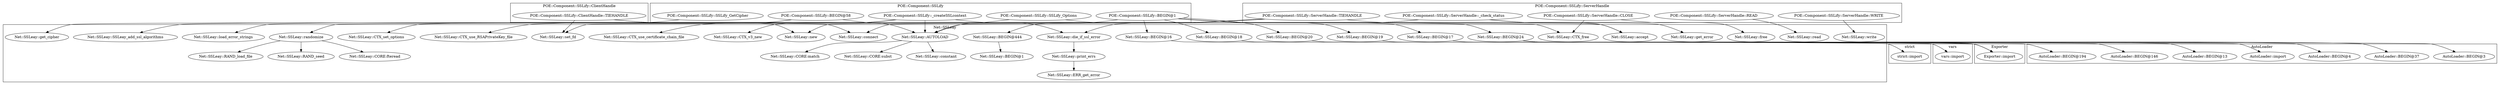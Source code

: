 digraph {
graph [overlap=false]
subgraph cluster_POE_Component_SSLify_ClientHandle {
	label="POE::Component::SSLify::ClientHandle";
	"POE::Component::SSLify::ClientHandle::TIEHANDLE";
}
subgraph cluster_Net_SSLeay {
	label="Net::SSLeay";
	"Net::SSLeay::CORE:match";
	"Net::SSLeay::new";
	"Net::SSLeay::BEGIN@1";
	"Net::SSLeay::BEGIN@16";
	"Net::SSLeay::CTX_free";
	"Net::SSLeay::BEGIN@18";
	"Net::SSLeay::RAND_seed";
	"Net::SSLeay::CORE:subst";
	"Net::SSLeay::AUTOLOAD";
	"Net::SSLeay::CTX_use_RSAPrivateKey_file";
	"Net::SSLeay::CTX_set_options";
	"Net::SSLeay::CTX_v3_new";
	"Net::SSLeay::set_fd";
	"Net::SSLeay::CORE:fteread";
	"Net::SSLeay::get_error";
	"Net::SSLeay::ERR_get_error";
	"Net::SSLeay::load_error_strings";
	"Net::SSLeay::die_if_ssl_error";
	"Net::SSLeay::constant";
	"Net::SSLeay::connect";
	"Net::SSLeay::BEGIN@444";
	"Net::SSLeay::CTX_use_certificate_chain_file";
	"Net::SSLeay::write";
	"Net::SSLeay::BEGIN@17";
	"Net::SSLeay::read";
	"Net::SSLeay::BEGIN@19";
	"Net::SSLeay::BEGIN@20";
	"Net::SSLeay::RAND_load_file";
	"Net::SSLeay::BEGIN@24";
	"Net::SSLeay::SSLeay_add_ssl_algorithms";
	"Net::SSLeay::accept";
	"Net::SSLeay::print_errs";
	"Net::SSLeay::randomize";
	"Net::SSLeay::get_cipher";
	"Net::SSLeay::free";
}
subgraph cluster_strict {
	label="strict";
	"strict::import";
}
subgraph cluster_POE_Component_SSLify {
	label="POE::Component::SSLify";
	"POE::Component::SSLify::BEGIN@58";
	"POE::Component::SSLify::SSLify_GetCipher";
	"POE::Component::SSLify::SSLify_Options";
	"POE::Component::SSLify::BEGIN@1";
	"POE::Component::SSLify::_createSSLcontext";
}
subgraph cluster_Exporter {
	label="Exporter";
	"Exporter::import";
}
subgraph cluster_AutoLoader {
	label="AutoLoader";
	"AutoLoader::BEGIN@146";
	"AutoLoader::BEGIN@194";
	"AutoLoader::BEGIN@3";
	"AutoLoader::BEGIN@37";
	"AutoLoader::BEGIN@4";
	"AutoLoader::import";
	"AutoLoader::BEGIN@13";
}
subgraph cluster_POE_Component_SSLify_ServerHandle {
	label="POE::Component::SSLify::ServerHandle";
	"POE::Component::SSLify::ServerHandle::TIEHANDLE";
	"POE::Component::SSLify::ServerHandle::CLOSE";
	"POE::Component::SSLify::ServerHandle::WRITE";
	"POE::Component::SSLify::ServerHandle::READ";
	"POE::Component::SSLify::ServerHandle::_check_status";
}
subgraph cluster_vars {
	label="vars";
	"vars::import";
}
"Net::SSLeay::BEGIN@16" -> "strict::import";
"POE::Component::SSLify::ServerHandle::READ" -> "Net::SSLeay::read";
"POE::Component::SSLify::BEGIN@1" -> "Net::SSLeay::BEGIN@17";
"POE::Component::SSLify::ServerHandle::WRITE" -> "Net::SSLeay::write";
"POE::Component::SSLify::_createSSLcontext" -> "Net::SSLeay::CTX_use_certificate_chain_file";
"POE::Component::SSLify::BEGIN@58" -> "Net::SSLeay::randomize";
"Net::SSLeay::BEGIN@24" -> "AutoLoader::BEGIN@146";
"POE::Component::SSLify::BEGIN@58" -> "Net::SSLeay::SSLeay_add_ssl_algorithms";
"Net::SSLeay::BEGIN@24" -> "AutoLoader::BEGIN@194";
"POE::Component::SSLify::BEGIN@1" -> "Net::SSLeay::BEGIN@16";
"Net::SSLeay::BEGIN@444" -> "Net::SSLeay::BEGIN@1";
"Net::SSLeay::BEGIN@24" -> "AutoLoader::BEGIN@4";
"POE::Component::SSLify::BEGIN@58" -> "Net::SSLeay::load_error_strings";
"Net::SSLeay::randomize" -> "Net::SSLeay::CORE:fteread";
"Net::SSLeay::BEGIN@24" -> "AutoLoader::BEGIN@13";
"Net::SSLeay::randomize" -> "Net::SSLeay::RAND_load_file";
"POE::Component::SSLify::BEGIN@1" -> "Net::SSLeay::BEGIN@20";
"POE::Component::SSLify::SSLify_GetCipher" -> "Net::SSLeay::get_cipher";
"Net::SSLeay::die_if_ssl_error" -> "Net::SSLeay::print_errs";
"POE::Component::SSLify::_createSSLcontext" -> "Net::SSLeay::AUTOLOAD";
"POE::Component::SSLify::SSLify_Options" -> "Net::SSLeay::AUTOLOAD";
"POE::Component::SSLify::ServerHandle::_check_status" -> "Net::SSLeay::AUTOLOAD";
"POE::Component::SSLify::BEGIN@58" -> "Net::SSLeay::AUTOLOAD";
"Net::SSLeay::BEGIN@20" -> "Exporter::import";
"Net::SSLeay::BEGIN@17" -> "Exporter::import";
"Net::SSLeay::BEGIN@19" -> "Exporter::import";
"Net::SSLeay::AUTOLOAD" -> "Net::SSLeay::CORE:subst";
"Net::SSLeay::randomize" -> "Net::SSLeay::RAND_seed";
"Net::SSLeay::BEGIN@24" -> "AutoLoader::import";
"POE::Component::SSLify::_createSSLcontext" -> "Net::SSLeay::CTX_set_options";
"POE::Component::SSLify::BEGIN@1" -> "Net::SSLeay::BEGIN@19";
"Net::SSLeay::BEGIN@24" -> "AutoLoader::BEGIN@3";
"POE::Component::SSLify::ServerHandle::CLOSE" -> "Net::SSLeay::free";
"POE::Component::SSLify::ClientHandle::TIEHANDLE" -> "Net::SSLeay::new";
"POE::Component::SSLify::ServerHandle::TIEHANDLE" -> "Net::SSLeay::new";
"Net::SSLeay::AUTOLOAD" -> "Net::SSLeay::CORE:match";
"Net::SSLeay::AUTOLOAD" -> "Net::SSLeay::constant";
"Net::SSLeay::print_errs" -> "Net::SSLeay::ERR_get_error";
"POE::Component::SSLify::_createSSLcontext" -> "Net::SSLeay::CTX_v3_new";
"POE::Component::SSLify::BEGIN@1" -> "Net::SSLeay::BEGIN@444";
"POE::Component::SSLify::ServerHandle::TIEHANDLE" -> "Net::SSLeay::accept";
"POE::Component::SSLify::ServerHandle::_check_status" -> "Net::SSLeay::accept";
"POE::Component::SSLify::BEGIN@1" -> "Net::SSLeay::BEGIN@24";
"Net::SSLeay::BEGIN@18" -> "vars::import";
"POE::Component::SSLify::BEGIN@1" -> "Net::SSLeay::BEGIN@18";
"POE::Component::SSLify::SSLify_Options" -> "Net::SSLeay::CTX_free";
"POE::Component::SSLify::ServerHandle::CLOSE" -> "Net::SSLeay::CTX_free";
"POE::Component::SSLify::ClientHandle::TIEHANDLE" -> "Net::SSLeay::connect";
"POE::Component::SSLify::ServerHandle::_check_status" -> "Net::SSLeay::connect";
"POE::Component::SSLify::ServerHandle::TIEHANDLE" -> "Net::SSLeay::die_if_ssl_error";
"POE::Component::SSLify::_createSSLcontext" -> "Net::SSLeay::die_if_ssl_error";
"POE::Component::SSLify::ServerHandle::_check_status" -> "Net::SSLeay::get_error";
"Net::SSLeay::BEGIN@24" -> "AutoLoader::BEGIN@37";
"POE::Component::SSLify::ServerHandle::TIEHANDLE" -> "Net::SSLeay::set_fd";
"POE::Component::SSLify::ClientHandle::TIEHANDLE" -> "Net::SSLeay::set_fd";
"POE::Component::SSLify::_createSSLcontext" -> "Net::SSLeay::CTX_use_RSAPrivateKey_file";
}
